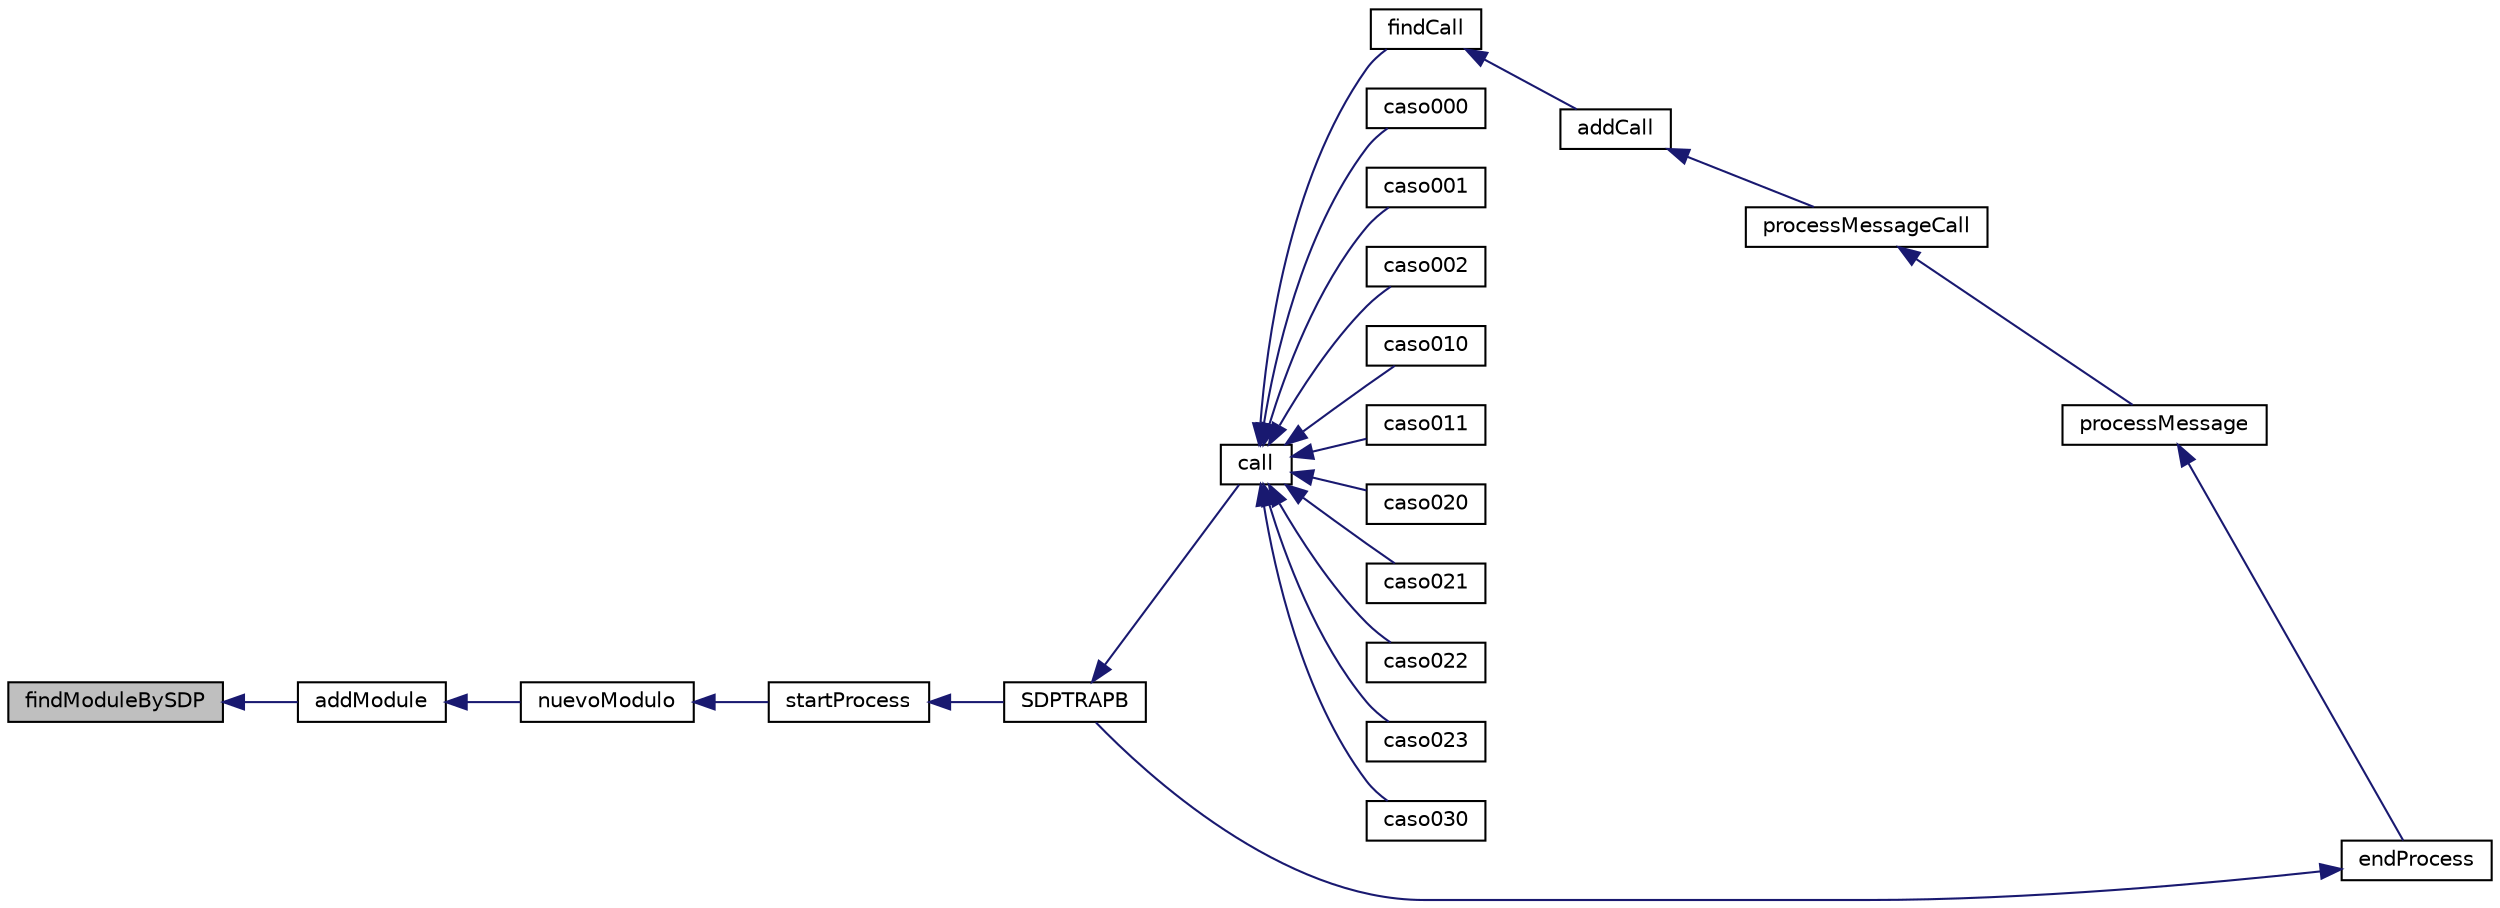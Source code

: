 digraph "findModuleBySDP"
{
  edge [fontname="Helvetica",fontsize="10",labelfontname="Helvetica",labelfontsize="10"];
  node [fontname="Helvetica",fontsize="10",shape=record];
  rankdir="LR";
  Node1 [label="findModuleBySDP",height=0.2,width=0.4,color="black", fillcolor="grey75", style="filled", fontcolor="black"];
  Node1 -> Node2 [dir="back",color="midnightblue",fontsize="10",style="solid",fontname="Helvetica"];
  Node2 [label="addModule",height=0.2,width=0.4,color="black", fillcolor="white", style="filled",URL="$modulos_8c.html#a3f474d9711cf3cb795b314712a2e3ac0"];
  Node2 -> Node3 [dir="back",color="midnightblue",fontsize="10",style="solid",fontname="Helvetica"];
  Node3 [label="nuevoModulo",height=0.2,width=0.4,color="black", fillcolor="white", style="filled",URL="$_s_d_p_t_r_a_p_b_8c.html#a004616c530a9e96c121bf5aa81198eab"];
  Node3 -> Node4 [dir="back",color="midnightblue",fontsize="10",style="solid",fontname="Helvetica"];
  Node4 [label="startProcess",height=0.2,width=0.4,color="black", fillcolor="white", style="filled",URL="$_s_d_p_t_r_a_p_b_8c.html#ad67bdaaddcfa1424dad31c0b8187f829"];
  Node4 -> Node5 [dir="back",color="midnightblue",fontsize="10",style="solid",fontname="Helvetica"];
  Node5 [label="SDPTRAPB",height=0.2,width=0.4,color="black", fillcolor="white", style="filled",URL="$_s_d_p_t_r_a_p_b_8c.html#ae94cd489111188c3ccda942c856494f2"];
  Node5 -> Node6 [dir="back",color="midnightblue",fontsize="10",style="solid",fontname="Helvetica"];
  Node6 [label="call",height=0.2,width=0.4,color="black", fillcolor="white", style="filled",URL="$tst_functions_8c.html#ad404106300a4eba7630fc7a2b62dbd2e"];
  Node6 -> Node7 [dir="back",color="midnightblue",fontsize="10",style="solid",fontname="Helvetica"];
  Node7 [label="findCall",height=0.2,width=0.4,color="black", fillcolor="white", style="filled",URL="$modulos_8c.html#af7747e73680c46384ec80d5969c9b9d1"];
  Node7 -> Node8 [dir="back",color="midnightblue",fontsize="10",style="solid",fontname="Helvetica"];
  Node8 [label="addCall",height=0.2,width=0.4,color="black", fillcolor="white", style="filled",URL="$modulos_8c.html#a99eadd22b499b79658bd8b0ae82dd7bc"];
  Node8 -> Node9 [dir="back",color="midnightblue",fontsize="10",style="solid",fontname="Helvetica"];
  Node9 [label="processMessageCall",height=0.2,width=0.4,color="black", fillcolor="white", style="filled",URL="$messages_8c.html#a5c4b5bc4bbd5b78371891b44033225b2"];
  Node9 -> Node10 [dir="back",color="midnightblue",fontsize="10",style="solid",fontname="Helvetica"];
  Node10 [label="processMessage",height=0.2,width=0.4,color="black", fillcolor="white", style="filled",URL="$messages_8c.html#ad9a5bcb8859dbde9b0a6029b344b68cd"];
  Node10 -> Node11 [dir="back",color="midnightblue",fontsize="10",style="solid",fontname="Helvetica"];
  Node11 [label="endProcess",height=0.2,width=0.4,color="black", fillcolor="white", style="filled",URL="$_s_d_p_t_r_a_p_b_8c.html#aa42745580a553732a3f221db4d209801"];
  Node11 -> Node5 [dir="back",color="midnightblue",fontsize="10",style="solid",fontname="Helvetica"];
  Node6 -> Node12 [dir="back",color="midnightblue",fontsize="10",style="solid",fontname="Helvetica"];
  Node12 [label="caso000",height=0.2,width=0.4,color="black", fillcolor="white", style="filled",URL="$tst_s_d_p_t_r_a_p_b_8c.html#a381922e0850fcf295cfa6ca4dad8e285"];
  Node6 -> Node13 [dir="back",color="midnightblue",fontsize="10",style="solid",fontname="Helvetica"];
  Node13 [label="caso001",height=0.2,width=0.4,color="black", fillcolor="white", style="filled",URL="$tst_s_d_p_t_r_a_p_b_8c.html#a530596048334769452fab0e8f132bd44"];
  Node6 -> Node14 [dir="back",color="midnightblue",fontsize="10",style="solid",fontname="Helvetica"];
  Node14 [label="caso002",height=0.2,width=0.4,color="black", fillcolor="white", style="filled",URL="$tst_s_d_p_t_r_a_p_b_8c.html#a6e2f28ac6331108f847b605da8ef7351"];
  Node6 -> Node15 [dir="back",color="midnightblue",fontsize="10",style="solid",fontname="Helvetica"];
  Node15 [label="caso010",height=0.2,width=0.4,color="black", fillcolor="white", style="filled",URL="$tst_s_d_p_t_r_a_p_b_8c.html#a74626e82b5be595c8e6853ddc0e436a0"];
  Node6 -> Node16 [dir="back",color="midnightblue",fontsize="10",style="solid",fontname="Helvetica"];
  Node16 [label="caso011",height=0.2,width=0.4,color="black", fillcolor="white", style="filled",URL="$tst_s_d_p_t_r_a_p_b_8c.html#ad315708b0cab72bf623f95a02cbf75eb"];
  Node6 -> Node17 [dir="back",color="midnightblue",fontsize="10",style="solid",fontname="Helvetica"];
  Node17 [label="caso020",height=0.2,width=0.4,color="black", fillcolor="white", style="filled",URL="$tst_s_d_p_t_r_a_p_b_8c.html#a0c86ec40714c6787c5cd5a514c7e2718"];
  Node6 -> Node18 [dir="back",color="midnightblue",fontsize="10",style="solid",fontname="Helvetica"];
  Node18 [label="caso021",height=0.2,width=0.4,color="black", fillcolor="white", style="filled",URL="$tst_s_d_p_t_r_a_p_b_8c.html#af57a1d8f4e576fac7358ea0215f335dd"];
  Node6 -> Node19 [dir="back",color="midnightblue",fontsize="10",style="solid",fontname="Helvetica"];
  Node19 [label="caso022",height=0.2,width=0.4,color="black", fillcolor="white", style="filled",URL="$tst_s_d_p_t_r_a_p_b_8c.html#a86e1803103de1b087599a1de20fa7618"];
  Node6 -> Node20 [dir="back",color="midnightblue",fontsize="10",style="solid",fontname="Helvetica"];
  Node20 [label="caso023",height=0.2,width=0.4,color="black", fillcolor="white", style="filled",URL="$tst_s_d_p_t_r_a_p_b_8c.html#a612b8af967a54e1d0b570a87d5638071"];
  Node6 -> Node21 [dir="back",color="midnightblue",fontsize="10",style="solid",fontname="Helvetica"];
  Node21 [label="caso030",height=0.2,width=0.4,color="black", fillcolor="white", style="filled",URL="$tst_s_d_p_t_r_a_p_b_8c.html#a3105d5232d7968ec5f04e434bc9dcac5"];
}
